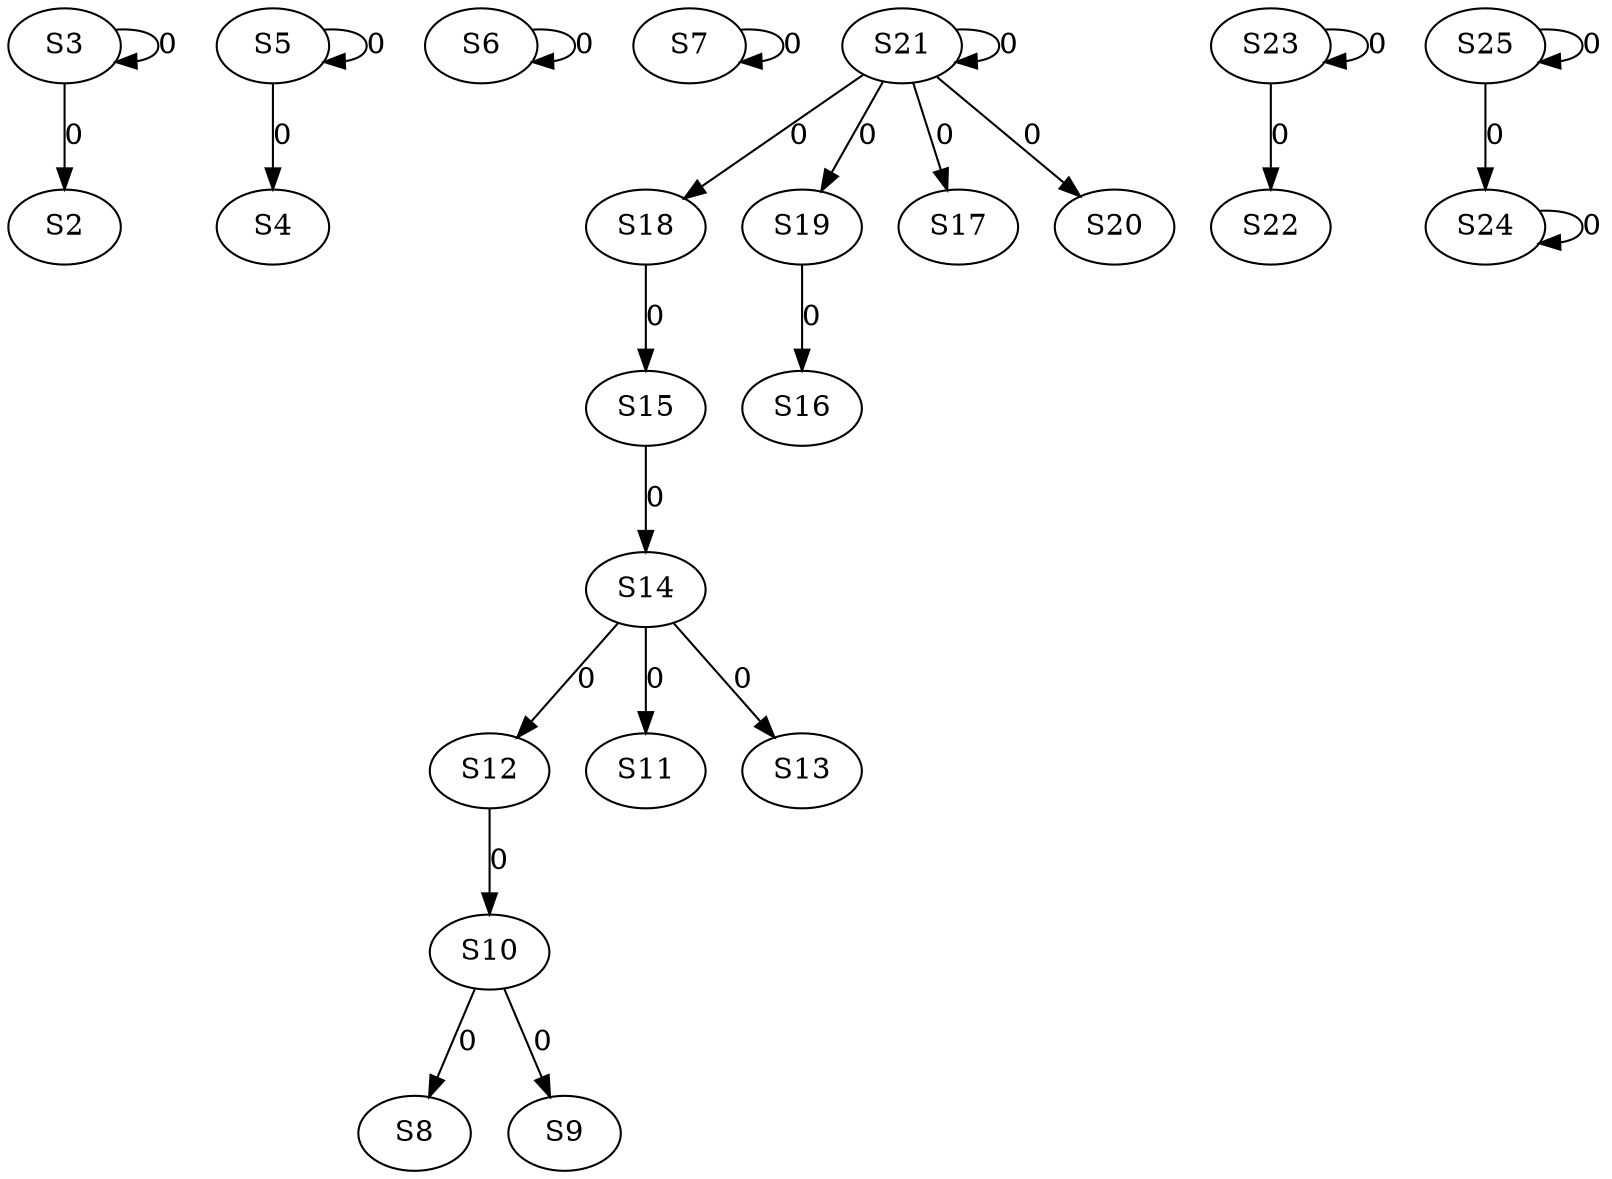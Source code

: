 strict digraph {
	S3 -> S2 [ label = 0 ];
	S3 -> S3 [ label = 0 ];
	S5 -> S4 [ label = 0 ];
	S5 -> S5 [ label = 0 ];
	S6 -> S6 [ label = 0 ];
	S7 -> S7 [ label = 0 ];
	S10 -> S8 [ label = 0 ];
	S10 -> S9 [ label = 0 ];
	S12 -> S10 [ label = 0 ];
	S14 -> S11 [ label = 0 ];
	S14 -> S12 [ label = 0 ];
	S14 -> S13 [ label = 0 ];
	S15 -> S14 [ label = 0 ];
	S18 -> S15 [ label = 0 ];
	S19 -> S16 [ label = 0 ];
	S21 -> S17 [ label = 0 ];
	S21 -> S18 [ label = 0 ];
	S21 -> S19 [ label = 0 ];
	S21 -> S20 [ label = 0 ];
	S21 -> S21 [ label = 0 ];
	S23 -> S22 [ label = 0 ];
	S23 -> S23 [ label = 0 ];
	S24 -> S24 [ label = 0 ];
	S25 -> S25 [ label = 0 ];
	S25 -> S24 [ label = 0 ];
}